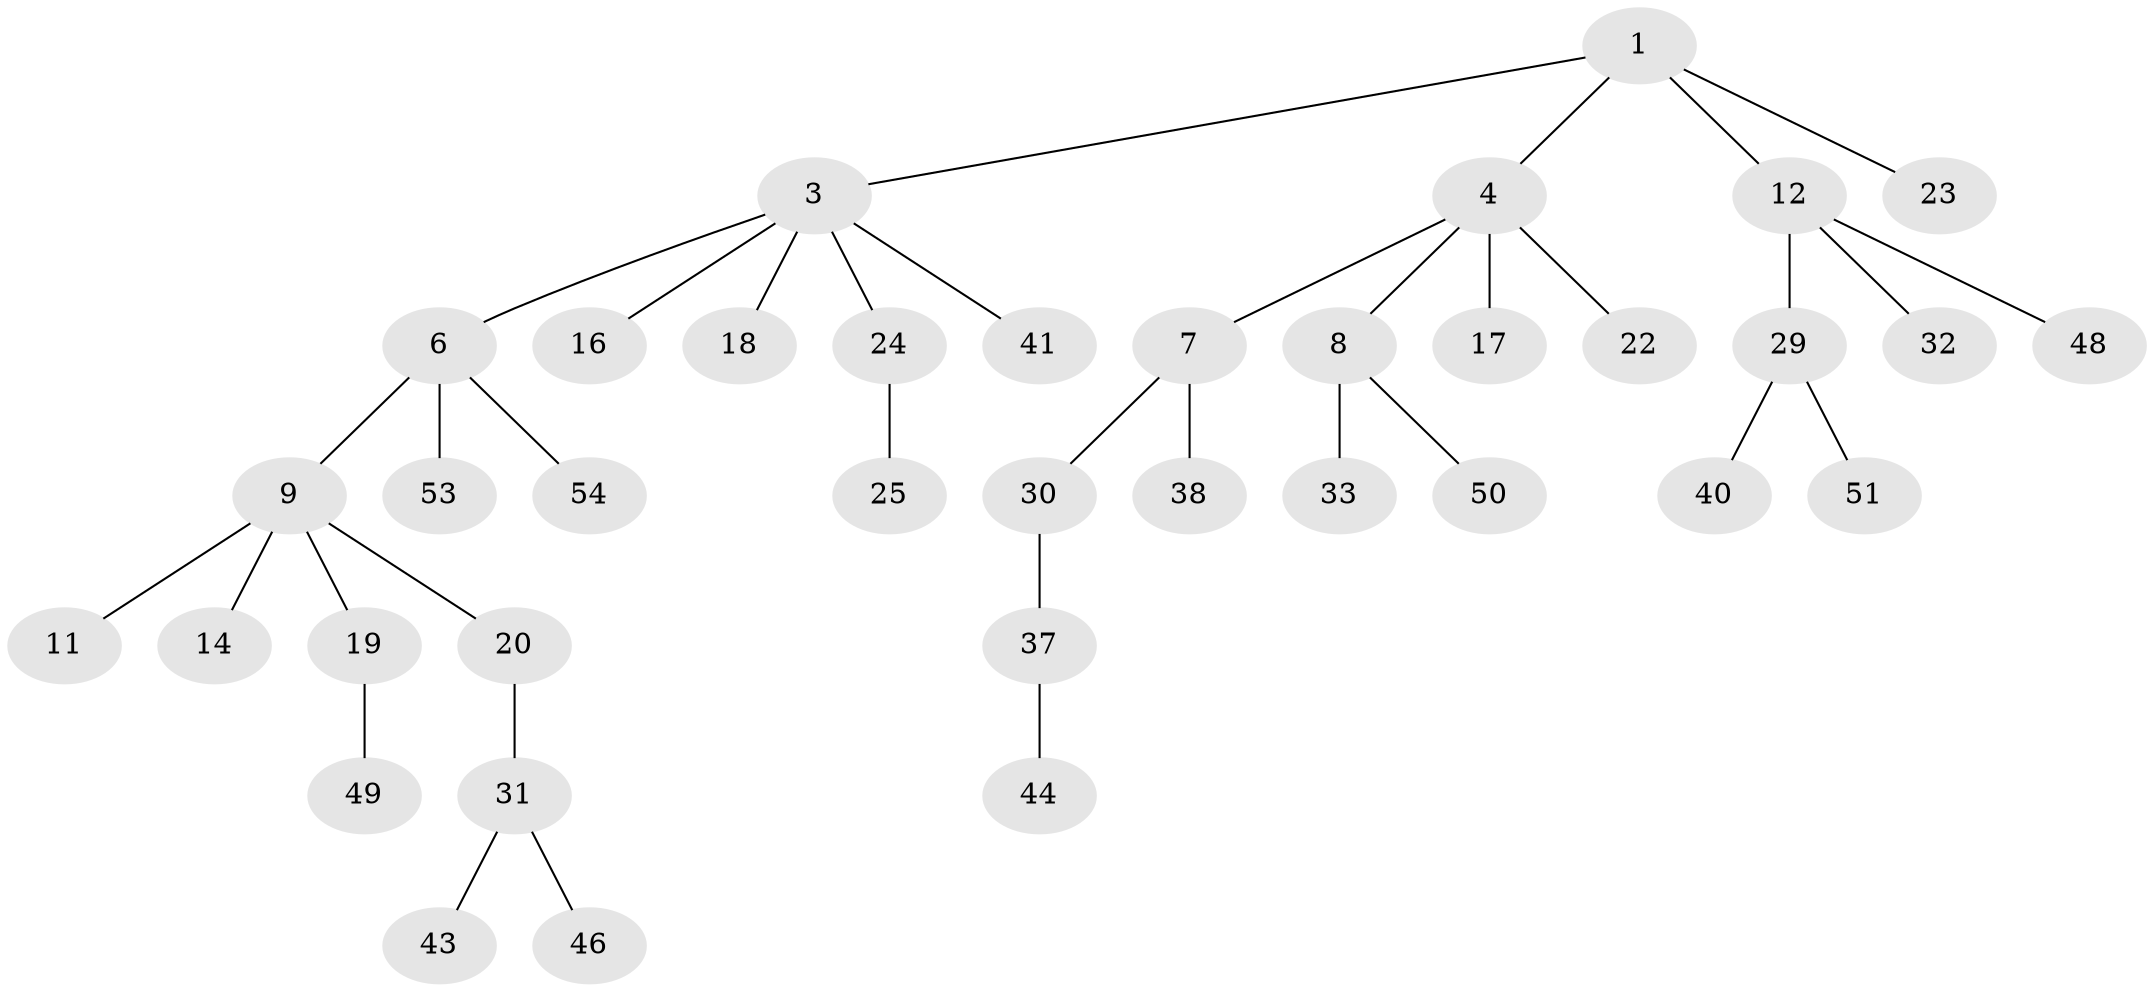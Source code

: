 // Generated by graph-tools (version 1.1) at 2025/24/03/03/25 07:24:05]
// undirected, 37 vertices, 36 edges
graph export_dot {
graph [start="1"]
  node [color=gray90,style=filled];
  1 [super="+2"];
  3 [super="+5"];
  4 [super="+26"];
  6 [super="+15"];
  7 [super="+10"];
  8 [super="+21"];
  9 [super="+13"];
  11 [super="+56"];
  12;
  14 [super="+27"];
  16 [super="+28"];
  17;
  18;
  19 [super="+42"];
  20;
  22;
  23;
  24;
  25 [super="+34"];
  29 [super="+36"];
  30;
  31 [super="+39"];
  32 [super="+35"];
  33;
  37 [super="+45"];
  38 [super="+47"];
  40;
  41 [super="+52"];
  43;
  44;
  46 [super="+55"];
  48;
  49;
  50;
  51;
  53;
  54;
  1 -- 4;
  1 -- 12;
  1 -- 23;
  1 -- 3;
  3 -- 24;
  3 -- 16;
  3 -- 18;
  3 -- 6;
  3 -- 41;
  4 -- 7;
  4 -- 8;
  4 -- 17;
  4 -- 22;
  6 -- 9;
  6 -- 54;
  6 -- 53;
  7 -- 30;
  7 -- 38;
  8 -- 33;
  8 -- 50;
  9 -- 11;
  9 -- 14;
  9 -- 19;
  9 -- 20;
  12 -- 29;
  12 -- 32;
  12 -- 48;
  19 -- 49;
  20 -- 31;
  24 -- 25;
  29 -- 51;
  29 -- 40;
  30 -- 37;
  31 -- 46;
  31 -- 43;
  37 -- 44;
}
